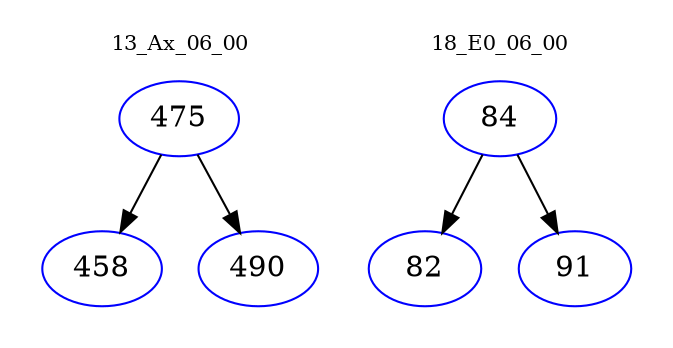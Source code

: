 digraph{
subgraph cluster_0 {
color = white
label = "13_Ax_06_00";
fontsize=10;
T0_475 [label="475", color="blue"]
T0_475 -> T0_458 [color="black"]
T0_458 [label="458", color="blue"]
T0_475 -> T0_490 [color="black"]
T0_490 [label="490", color="blue"]
}
subgraph cluster_1 {
color = white
label = "18_E0_06_00";
fontsize=10;
T1_84 [label="84", color="blue"]
T1_84 -> T1_82 [color="black"]
T1_82 [label="82", color="blue"]
T1_84 -> T1_91 [color="black"]
T1_91 [label="91", color="blue"]
}
}
